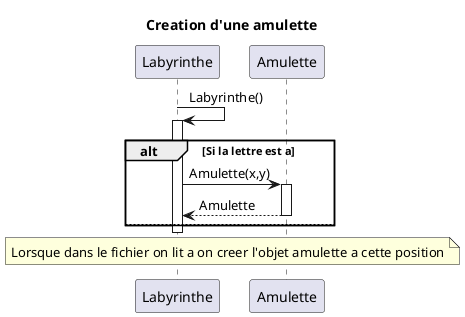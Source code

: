 @startuml
title : Creation d'une amulette
Labyrinthe -> Labyrinthe: Labyrinthe()
activate Labyrinthe
alt Si la lettre est a
    Labyrinthe-> Amulette: Amulette(x,y)
    activate Amulette
    Amulette -->Labyrinthe:Amulette
    deactivate Amulette
else
end
deactivate Labyrinthe
note across
Lorsque dans le fichier on lit a on creer l'objet amulette a cette position
end note

@enduml